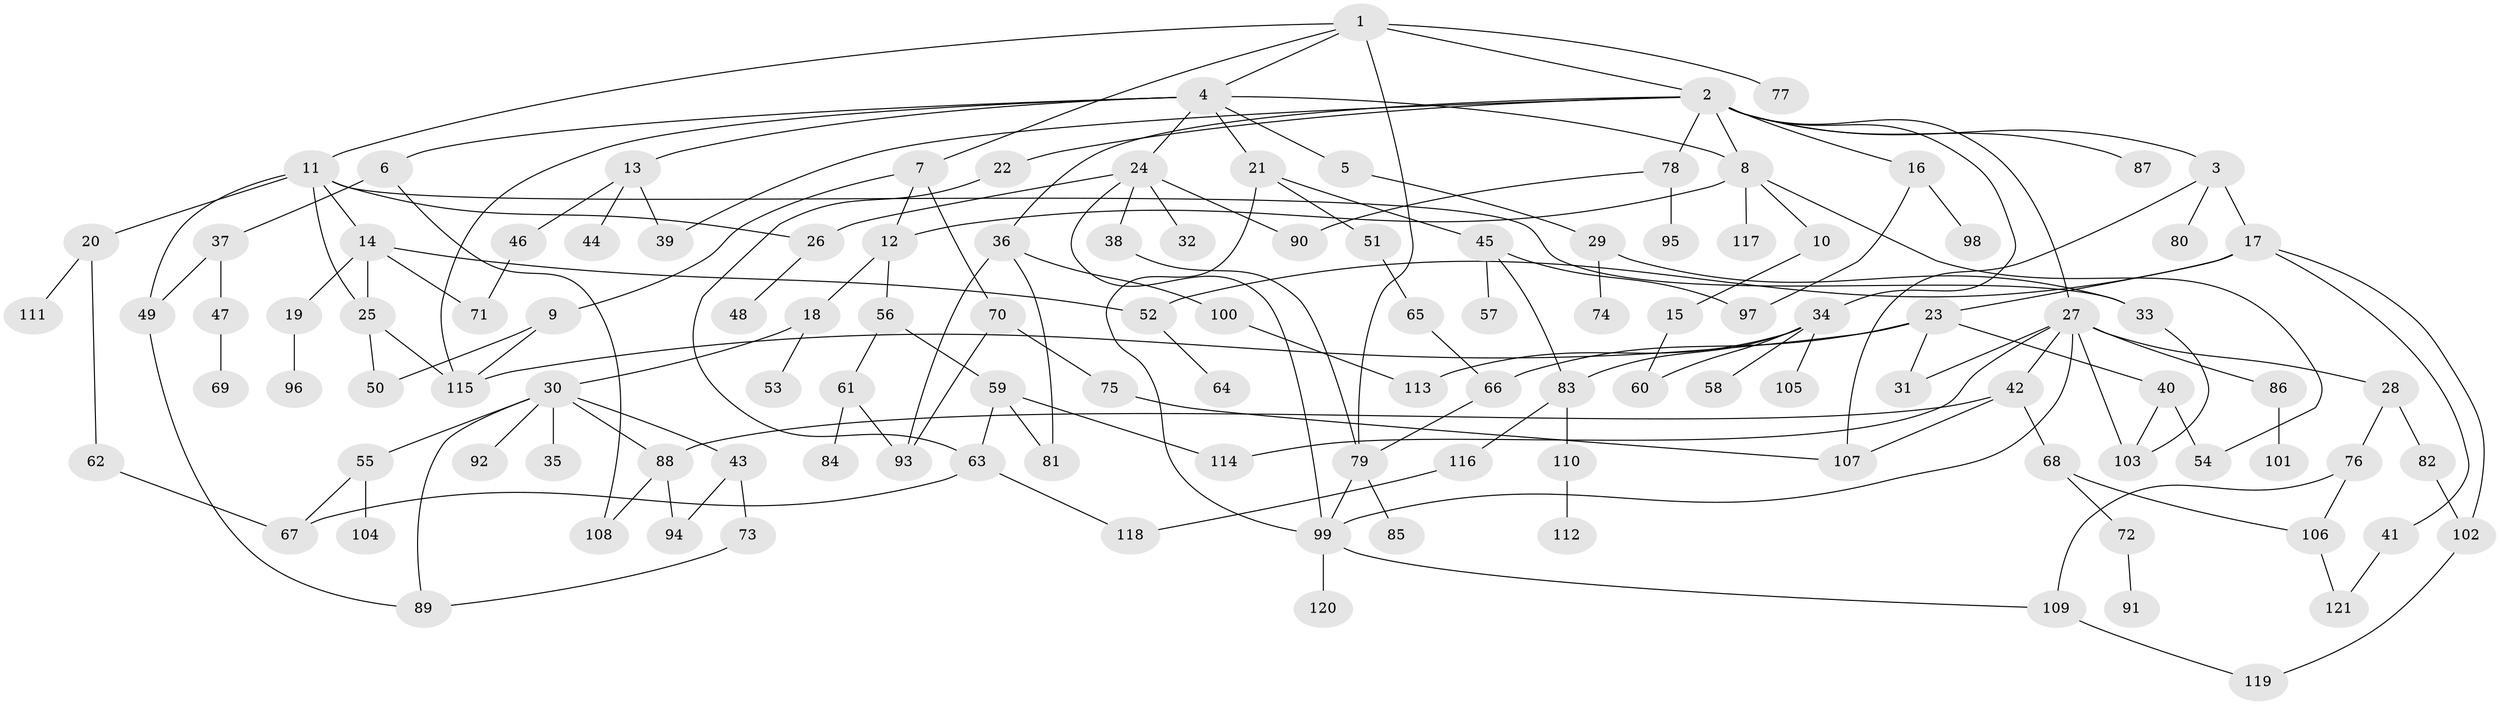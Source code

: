 // coarse degree distribution, {7: 0.047619047619047616, 14: 0.011904761904761904, 2: 0.30952380952380953, 4: 0.05952380952380952, 1: 0.32142857142857145, 5: 0.09523809523809523, 3: 0.11904761904761904, 8: 0.023809523809523808, 11: 0.011904761904761904}
// Generated by graph-tools (version 1.1) at 2025/44/03/04/25 21:44:39]
// undirected, 121 vertices, 168 edges
graph export_dot {
graph [start="1"]
  node [color=gray90,style=filled];
  1;
  2;
  3;
  4;
  5;
  6;
  7;
  8;
  9;
  10;
  11;
  12;
  13;
  14;
  15;
  16;
  17;
  18;
  19;
  20;
  21;
  22;
  23;
  24;
  25;
  26;
  27;
  28;
  29;
  30;
  31;
  32;
  33;
  34;
  35;
  36;
  37;
  38;
  39;
  40;
  41;
  42;
  43;
  44;
  45;
  46;
  47;
  48;
  49;
  50;
  51;
  52;
  53;
  54;
  55;
  56;
  57;
  58;
  59;
  60;
  61;
  62;
  63;
  64;
  65;
  66;
  67;
  68;
  69;
  70;
  71;
  72;
  73;
  74;
  75;
  76;
  77;
  78;
  79;
  80;
  81;
  82;
  83;
  84;
  85;
  86;
  87;
  88;
  89;
  90;
  91;
  92;
  93;
  94;
  95;
  96;
  97;
  98;
  99;
  100;
  101;
  102;
  103;
  104;
  105;
  106;
  107;
  108;
  109;
  110;
  111;
  112;
  113;
  114;
  115;
  116;
  117;
  118;
  119;
  120;
  121;
  1 -- 2;
  1 -- 4;
  1 -- 7;
  1 -- 11;
  1 -- 77;
  1 -- 79;
  2 -- 3;
  2 -- 8;
  2 -- 16;
  2 -- 22;
  2 -- 27;
  2 -- 34;
  2 -- 36;
  2 -- 78;
  2 -- 87;
  2 -- 39;
  3 -- 17;
  3 -- 80;
  3 -- 107;
  4 -- 5;
  4 -- 6;
  4 -- 13;
  4 -- 21;
  4 -- 24;
  4 -- 115;
  4 -- 8;
  5 -- 29;
  6 -- 37;
  6 -- 108;
  7 -- 9;
  7 -- 70;
  7 -- 12;
  8 -- 10;
  8 -- 12;
  8 -- 117;
  8 -- 54;
  9 -- 115;
  9 -- 50;
  10 -- 15;
  11 -- 14;
  11 -- 20;
  11 -- 26;
  11 -- 25;
  11 -- 33;
  11 -- 49;
  12 -- 18;
  12 -- 56;
  13 -- 39;
  13 -- 44;
  13 -- 46;
  14 -- 19;
  14 -- 25;
  14 -- 52;
  14 -- 71;
  15 -- 60;
  16 -- 98;
  16 -- 97;
  17 -- 23;
  17 -- 41;
  17 -- 102;
  17 -- 52;
  18 -- 30;
  18 -- 53;
  19 -- 96;
  20 -- 62;
  20 -- 111;
  21 -- 45;
  21 -- 51;
  21 -- 99;
  22 -- 63;
  23 -- 31;
  23 -- 40;
  23 -- 66;
  23 -- 115;
  24 -- 26;
  24 -- 32;
  24 -- 38;
  24 -- 99;
  24 -- 90;
  25 -- 50;
  25 -- 115;
  26 -- 48;
  27 -- 28;
  27 -- 42;
  27 -- 86;
  27 -- 103;
  27 -- 114;
  27 -- 31;
  27 -- 99;
  28 -- 76;
  28 -- 82;
  29 -- 33;
  29 -- 74;
  30 -- 35;
  30 -- 43;
  30 -- 55;
  30 -- 88;
  30 -- 89;
  30 -- 92;
  33 -- 103;
  34 -- 58;
  34 -- 83;
  34 -- 105;
  34 -- 113;
  34 -- 60;
  36 -- 93;
  36 -- 100;
  36 -- 81;
  37 -- 47;
  37 -- 49;
  38 -- 79;
  40 -- 54;
  40 -- 103;
  41 -- 121;
  42 -- 68;
  42 -- 107;
  42 -- 88;
  43 -- 73;
  43 -- 94;
  45 -- 57;
  45 -- 97;
  45 -- 83;
  46 -- 71;
  47 -- 69;
  49 -- 89;
  51 -- 65;
  52 -- 64;
  55 -- 104;
  55 -- 67;
  56 -- 59;
  56 -- 61;
  59 -- 63;
  59 -- 81;
  59 -- 114;
  61 -- 84;
  61 -- 93;
  62 -- 67;
  63 -- 118;
  63 -- 67;
  65 -- 66;
  66 -- 79;
  68 -- 72;
  68 -- 106;
  70 -- 75;
  70 -- 93;
  72 -- 91;
  73 -- 89;
  75 -- 107;
  76 -- 109;
  76 -- 106;
  78 -- 90;
  78 -- 95;
  79 -- 85;
  79 -- 99;
  82 -- 102;
  83 -- 110;
  83 -- 116;
  86 -- 101;
  88 -- 94;
  88 -- 108;
  99 -- 120;
  99 -- 109;
  100 -- 113;
  102 -- 119;
  106 -- 121;
  109 -- 119;
  110 -- 112;
  116 -- 118;
}
